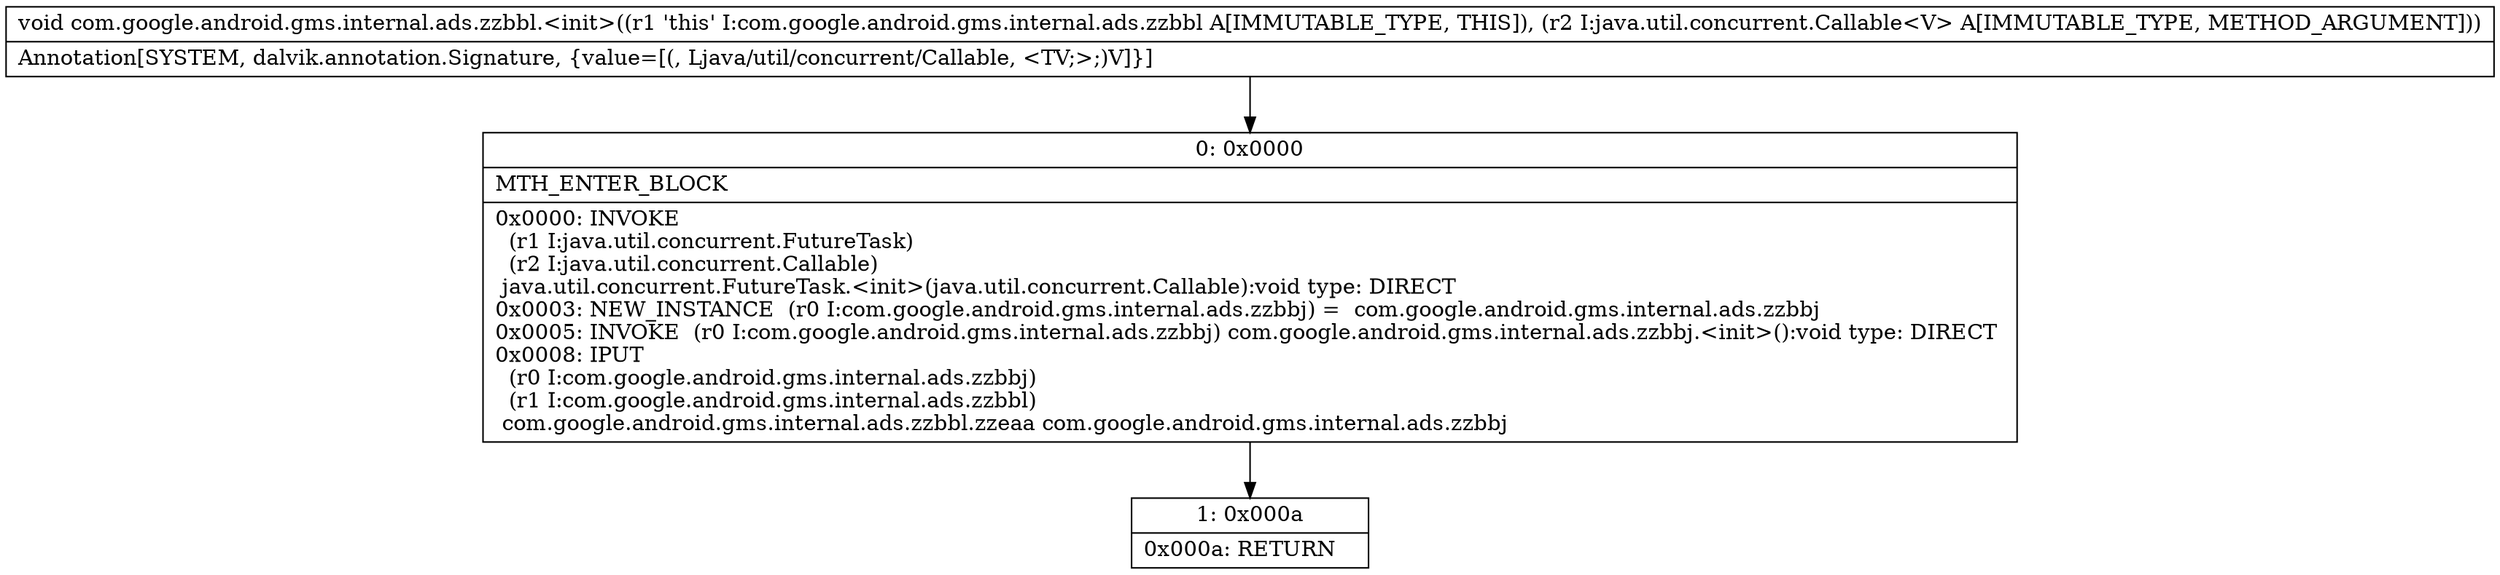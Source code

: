 digraph "CFG forcom.google.android.gms.internal.ads.zzbbl.\<init\>(Ljava\/util\/concurrent\/Callable;)V" {
Node_0 [shape=record,label="{0\:\ 0x0000|MTH_ENTER_BLOCK\l|0x0000: INVOKE  \l  (r1 I:java.util.concurrent.FutureTask)\l  (r2 I:java.util.concurrent.Callable)\l java.util.concurrent.FutureTask.\<init\>(java.util.concurrent.Callable):void type: DIRECT \l0x0003: NEW_INSTANCE  (r0 I:com.google.android.gms.internal.ads.zzbbj) =  com.google.android.gms.internal.ads.zzbbj \l0x0005: INVOKE  (r0 I:com.google.android.gms.internal.ads.zzbbj) com.google.android.gms.internal.ads.zzbbj.\<init\>():void type: DIRECT \l0x0008: IPUT  \l  (r0 I:com.google.android.gms.internal.ads.zzbbj)\l  (r1 I:com.google.android.gms.internal.ads.zzbbl)\l com.google.android.gms.internal.ads.zzbbl.zzeaa com.google.android.gms.internal.ads.zzbbj \l}"];
Node_1 [shape=record,label="{1\:\ 0x000a|0x000a: RETURN   \l}"];
MethodNode[shape=record,label="{void com.google.android.gms.internal.ads.zzbbl.\<init\>((r1 'this' I:com.google.android.gms.internal.ads.zzbbl A[IMMUTABLE_TYPE, THIS]), (r2 I:java.util.concurrent.Callable\<V\> A[IMMUTABLE_TYPE, METHOD_ARGUMENT]))  | Annotation[SYSTEM, dalvik.annotation.Signature, \{value=[(, Ljava\/util\/concurrent\/Callable, \<TV;\>;)V]\}]\l}"];
MethodNode -> Node_0;
Node_0 -> Node_1;
}

